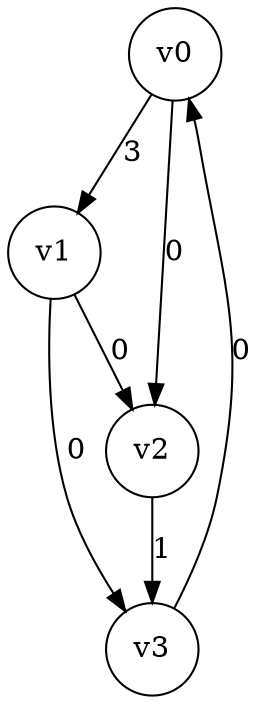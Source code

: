 digraph
{
	node [shape=circle, label="v0"] 0;
	node [shape=circle, label="v1"] 1;
	node [shape=circle, label="v2"] 2;
	node [shape=circle, label="v3"] 3;
	0 -> 1 [label="3"]
	0 -> 2 [label="0"]
	1 -> 2 [label="0"]
	1 -> 3 [label="0"]
	2 -> 3 [label="1"]
	3 -> 0 [label="0"]
}
